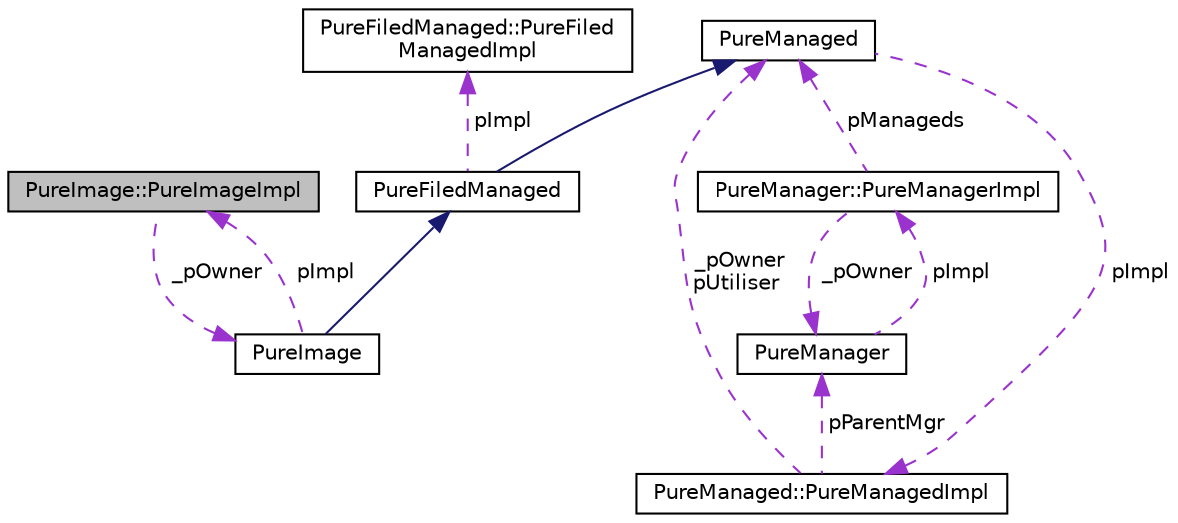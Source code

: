digraph "PureImage::PureImageImpl"
{
 // LATEX_PDF_SIZE
  edge [fontname="Helvetica",fontsize="10",labelfontname="Helvetica",labelfontsize="10"];
  node [fontname="Helvetica",fontsize="10",shape=record];
  Node1 [label="PureImage::PureImageImpl",height=0.2,width=0.4,color="black", fillcolor="grey75", style="filled", fontcolor="black",tooltip=" "];
  Node2 -> Node1 [dir="back",color="darkorchid3",fontsize="10",style="dashed",label=" _pOwner" ,fontname="Helvetica"];
  Node2 [label="PureImage",height=0.2,width=0.4,color="black", fillcolor="white", style="filled",URL="$class_pure_image.html",tooltip="Image class."];
  Node3 -> Node2 [dir="back",color="midnightblue",fontsize="10",style="solid",fontname="Helvetica"];
  Node3 [label="PureFiledManaged",height=0.2,width=0.4,color="black", fillcolor="white", style="filled",URL="$class_pure_filed_managed.html",tooltip="Managed loaded from / saved to a file."];
  Node4 -> Node3 [dir="back",color="midnightblue",fontsize="10",style="solid",fontname="Helvetica"];
  Node4 [label="PureManaged",height=0.2,width=0.4,color="black", fillcolor="white", style="filled",URL="$class_pure_managed.html",tooltip="Ancestor class for managed classes."];
  Node5 -> Node4 [dir="back",color="darkorchid3",fontsize="10",style="dashed",label=" pImpl" ,fontname="Helvetica"];
  Node5 [label="PureManaged::PureManagedImpl",height=0.2,width=0.4,color="black", fillcolor="white", style="filled",URL="$class_pure_managed_1_1_pure_managed_impl.html",tooltip=" "];
  Node4 -> Node5 [dir="back",color="darkorchid3",fontsize="10",style="dashed",label=" _pOwner\npUtiliser" ,fontname="Helvetica"];
  Node6 -> Node5 [dir="back",color="darkorchid3",fontsize="10",style="dashed",label=" pParentMgr" ,fontname="Helvetica"];
  Node6 [label="PureManager",height=0.2,width=0.4,color="black", fillcolor="white", style="filled",URL="$class_pure_manager.html",tooltip="Ancestor class for manager classes."];
  Node7 -> Node6 [dir="back",color="darkorchid3",fontsize="10",style="dashed",label=" pImpl" ,fontname="Helvetica"];
  Node7 [label="PureManager::PureManagerImpl",height=0.2,width=0.4,color="black", fillcolor="white", style="filled",URL="$class_pure_manager_1_1_pure_manager_impl.html",tooltip=" "];
  Node6 -> Node7 [dir="back",color="darkorchid3",fontsize="10",style="dashed",label=" _pOwner" ,fontname="Helvetica"];
  Node4 -> Node7 [dir="back",color="darkorchid3",fontsize="10",style="dashed",label=" pManageds" ,fontname="Helvetica"];
  Node8 -> Node3 [dir="back",color="darkorchid3",fontsize="10",style="dashed",label=" pImpl" ,fontname="Helvetica"];
  Node8 [label="PureFiledManaged::PureFiled\lManagedImpl",height=0.2,width=0.4,color="black", fillcolor="white", style="filled",URL="$class_pure_filed_managed_1_1_pure_filed_managed_impl.html",tooltip="Managed loaded from / saved to a file."];
  Node1 -> Node2 [dir="back",color="darkorchid3",fontsize="10",style="dashed",label=" pImpl" ,fontname="Helvetica"];
}
